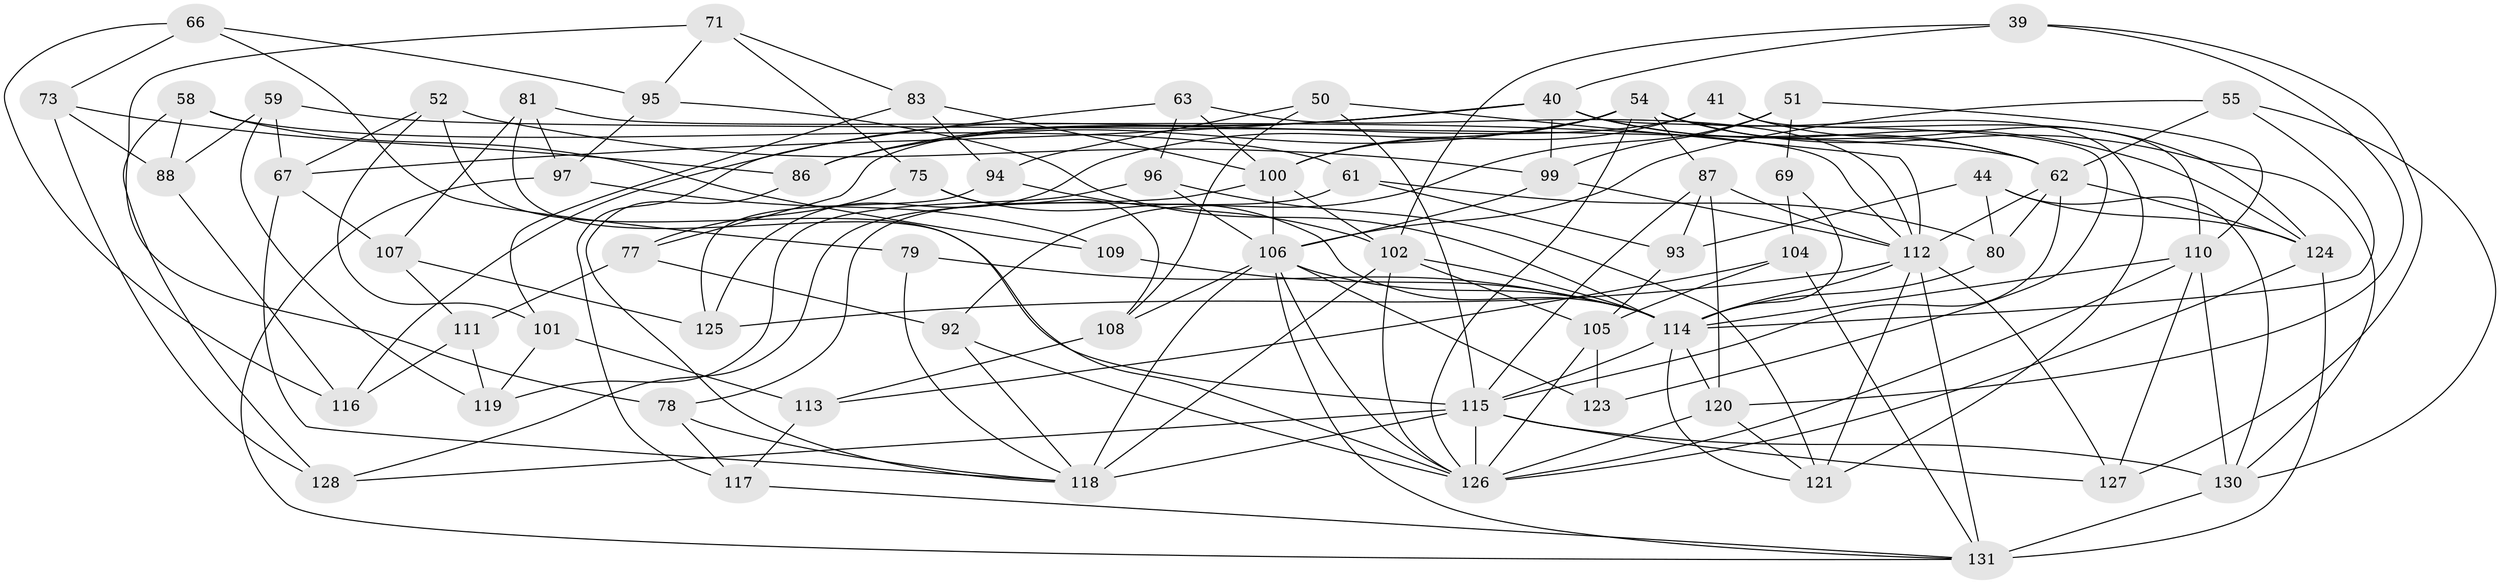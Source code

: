 // original degree distribution, {4: 1.0}
// Generated by graph-tools (version 1.1) at 2025/56/03/09/25 04:56:55]
// undirected, 65 vertices, 164 edges
graph export_dot {
graph [start="1"]
  node [color=gray90,style=filled];
  39;
  40 [super="+2+31"];
  41;
  44;
  50;
  51;
  52;
  54 [super="+36"];
  55;
  58;
  59;
  61;
  62 [super="+16+28"];
  63;
  66;
  67 [super="+29"];
  69;
  71;
  73;
  75;
  77;
  78;
  79;
  80;
  81;
  83;
  86;
  87 [super="+84"];
  88;
  92;
  93;
  94;
  95;
  96 [super="+8"];
  97;
  99 [super="+53"];
  100 [super="+56+57"];
  101;
  102 [super="+68+76"];
  104;
  105 [super="+11"];
  106 [super="+72+70"];
  107;
  108;
  109;
  110 [super="+22"];
  111;
  112 [super="+74"];
  113;
  114 [super="+32+34+90+91+27"];
  115 [super="+64+82"];
  116;
  117;
  118 [super="+89+42"];
  119;
  120 [super="+46"];
  121 [super="+37"];
  123;
  124 [super="+7+103"];
  125;
  126 [super="+20+85+98"];
  127;
  128;
  130 [super="+3+49"];
  131 [super="+38+129+122"];
  39 -- 127;
  39 -- 120;
  39 -- 102;
  39 -- 40;
  40 -- 62;
  40 -- 123;
  40 -- 116;
  40 -- 86;
  40 -- 67;
  40 -- 99;
  40 -- 124;
  41 -- 77;
  41 -- 110;
  41 -- 124;
  41 -- 100;
  44 -- 80;
  44 -- 124;
  44 -- 93;
  44 -- 130;
  50 -- 108;
  50 -- 94;
  50 -- 112;
  50 -- 115;
  51 -- 99;
  51 -- 92;
  51 -- 110;
  51 -- 69;
  52 -- 99;
  52 -- 115;
  52 -- 101;
  52 -- 67;
  54 -- 86;
  54 -- 121;
  54 -- 62;
  54 -- 130;
  54 -- 100;
  54 -- 87;
  54 -- 125;
  54 -- 126;
  55 -- 130;
  55 -- 114;
  55 -- 62;
  55 -- 106;
  58 -- 128;
  58 -- 88;
  58 -- 61;
  58 -- 109;
  59 -- 88;
  59 -- 62;
  59 -- 67;
  59 -- 119;
  61 -- 93;
  61 -- 78;
  61 -- 80;
  62 -- 112 [weight=2];
  62 -- 80;
  62 -- 124 [weight=2];
  62 -- 115;
  63 -- 117;
  63 -- 96;
  63 -- 112;
  63 -- 100;
  66 -- 116;
  66 -- 95;
  66 -- 79;
  66 -- 73;
  67 -- 107;
  67 -- 118 [weight=2];
  69 -- 104;
  69 -- 114 [weight=2];
  71 -- 78;
  71 -- 83;
  71 -- 95;
  71 -- 75;
  73 -- 128;
  73 -- 88;
  73 -- 86;
  75 -- 77;
  75 -- 108;
  75 -- 114;
  77 -- 111;
  77 -- 92;
  78 -- 118;
  78 -- 117;
  79 -- 114 [weight=2];
  79 -- 118;
  80 -- 114;
  81 -- 97;
  81 -- 107;
  81 -- 112;
  81 -- 126;
  83 -- 100;
  83 -- 101;
  83 -- 94;
  86 -- 118;
  87 -- 112 [weight=2];
  87 -- 93;
  87 -- 120;
  87 -- 115;
  88 -- 116;
  92 -- 118;
  92 -- 126;
  93 -- 105;
  94 -- 125;
  94 -- 102;
  95 -- 97;
  95 -- 114;
  96 -- 119;
  96 -- 121 [weight=2];
  96 -- 106 [weight=2];
  97 -- 131;
  97 -- 109;
  99 -- 106 [weight=2];
  99 -- 112;
  100 -- 128;
  100 -- 106 [weight=3];
  100 -- 102 [weight=2];
  101 -- 113;
  101 -- 119;
  102 -- 118;
  102 -- 114 [weight=2];
  102 -- 126 [weight=2];
  102 -- 105;
  104 -- 113;
  104 -- 105;
  104 -- 131;
  105 -- 123 [weight=2];
  105 -- 126;
  106 -- 118 [weight=4];
  106 -- 114 [weight=3];
  106 -- 108;
  106 -- 123;
  106 -- 126;
  106 -- 131 [weight=2];
  107 -- 125;
  107 -- 111;
  108 -- 113;
  109 -- 114 [weight=2];
  110 -- 130;
  110 -- 114;
  110 -- 126;
  110 -- 127;
  111 -- 119;
  111 -- 116;
  112 -- 131 [weight=3];
  112 -- 114 [weight=2];
  112 -- 127;
  112 -- 121;
  112 -- 125;
  113 -- 117;
  114 -- 121;
  114 -- 120;
  114 -- 115 [weight=2];
  115 -- 128;
  115 -- 130 [weight=2];
  115 -- 126 [weight=3];
  115 -- 118;
  115 -- 127;
  117 -- 131;
  120 -- 121;
  120 -- 126 [weight=2];
  124 -- 131 [weight=2];
  124 -- 126;
  130 -- 131 [weight=2];
}
